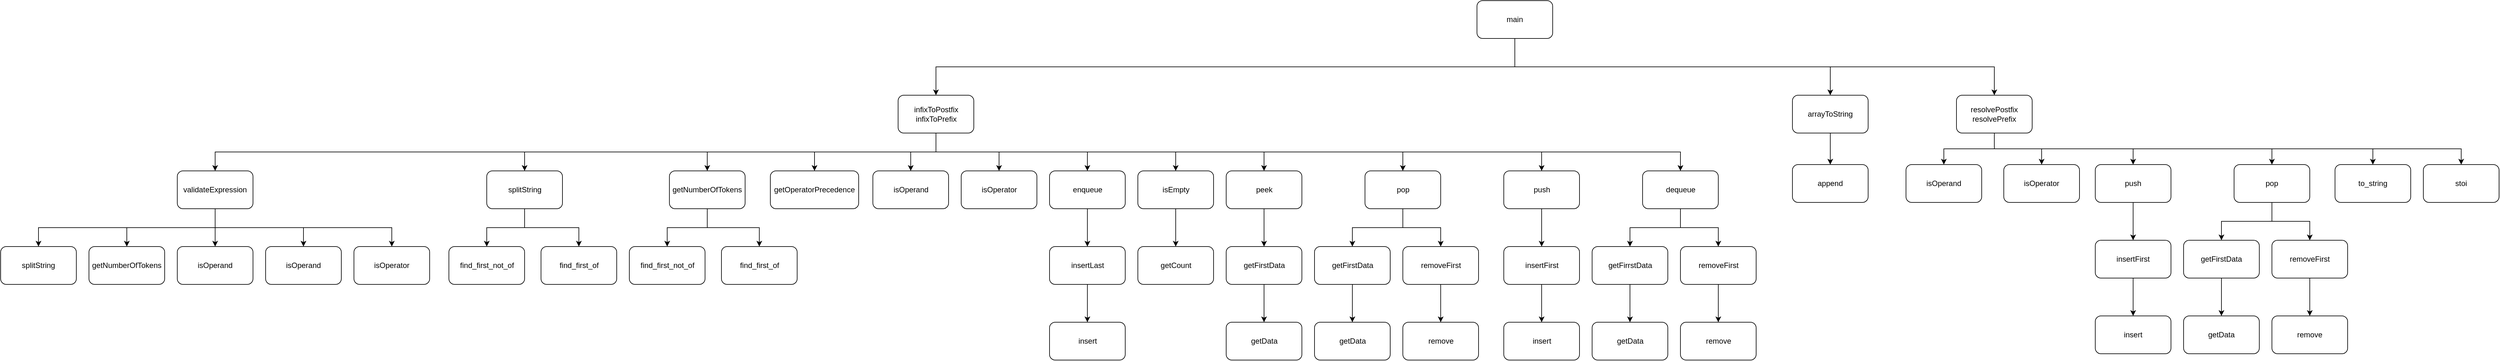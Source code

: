 <mxfile version="10.6.7" type="device"><diagram id="Uwe_ogJom0LJoEkLks7z" name="Page-1"><mxGraphModel dx="4190" dy="984" grid="1" gridSize="20" guides="1" tooltips="1" connect="1" arrows="1" fold="1" page="1" pageScale="1" pageWidth="850" pageHeight="1100" math="0" shadow="0"><root><mxCell id="0"/><mxCell id="1" parent="0"/><mxCell id="RPEk3N6sOdGefW881m7N-21" style="edgeStyle=orthogonalEdgeStyle;rounded=0;orthogonalLoop=1;jettySize=auto;html=1;exitX=0.5;exitY=1;exitDx=0;exitDy=0;entryX=0.5;entryY=0;entryDx=0;entryDy=0;" edge="1" parent="1" source="RPEk3N6sOdGefW881m7N-1" target="RPEk3N6sOdGefW881m7N-3"><mxGeometry relative="1" as="geometry"/></mxCell><mxCell id="RPEk3N6sOdGefW881m7N-132" style="edgeStyle=orthogonalEdgeStyle;rounded=0;orthogonalLoop=1;jettySize=auto;html=1;exitX=0.5;exitY=1;exitDx=0;exitDy=0;entryX=0.5;entryY=0;entryDx=0;entryDy=0;" edge="1" parent="1" source="RPEk3N6sOdGefW881m7N-1" target="RPEk3N6sOdGefW881m7N-129"><mxGeometry relative="1" as="geometry"/></mxCell><mxCell id="RPEk3N6sOdGefW881m7N-134" style="edgeStyle=orthogonalEdgeStyle;rounded=0;orthogonalLoop=1;jettySize=auto;html=1;exitX=0.5;exitY=1;exitDx=0;exitDy=0;entryX=0.5;entryY=0;entryDx=0;entryDy=0;" edge="1" parent="1" source="RPEk3N6sOdGefW881m7N-1" target="RPEk3N6sOdGefW881m7N-133"><mxGeometry relative="1" as="geometry"/></mxCell><mxCell id="RPEk3N6sOdGefW881m7N-1" value="main" style="rounded=1;whiteSpace=wrap;html=1;" vertex="1" parent="1"><mxGeometry x="380" y="120" width="120" height="60" as="geometry"/></mxCell><mxCell id="RPEk3N6sOdGefW881m7N-22" style="edgeStyle=orthogonalEdgeStyle;rounded=0;orthogonalLoop=1;jettySize=auto;html=1;exitX=0.5;exitY=1;exitDx=0;exitDy=0;entryX=0.5;entryY=0;entryDx=0;entryDy=0;" edge="1" parent="1" source="RPEk3N6sOdGefW881m7N-3" target="RPEk3N6sOdGefW881m7N-4"><mxGeometry relative="1" as="geometry"/></mxCell><mxCell id="RPEk3N6sOdGefW881m7N-24" style="edgeStyle=orthogonalEdgeStyle;rounded=0;orthogonalLoop=1;jettySize=auto;html=1;exitX=0.5;exitY=1;exitDx=0;exitDy=0;entryX=0.5;entryY=0;entryDx=0;entryDy=0;" edge="1" parent="1" source="RPEk3N6sOdGefW881m7N-3" target="RPEk3N6sOdGefW881m7N-23"><mxGeometry relative="1" as="geometry"/></mxCell><mxCell id="RPEk3N6sOdGefW881m7N-26" style="edgeStyle=orthogonalEdgeStyle;rounded=0;orthogonalLoop=1;jettySize=auto;html=1;exitX=0.5;exitY=1;exitDx=0;exitDy=0;entryX=0.5;entryY=0;entryDx=0;entryDy=0;" edge="1" parent="1" source="RPEk3N6sOdGefW881m7N-3" target="RPEk3N6sOdGefW881m7N-25"><mxGeometry relative="1" as="geometry"/></mxCell><mxCell id="RPEk3N6sOdGefW881m7N-28" style="edgeStyle=orthogonalEdgeStyle;rounded=0;orthogonalLoop=1;jettySize=auto;html=1;exitX=0.5;exitY=1;exitDx=0;exitDy=0;entryX=0.5;entryY=0;entryDx=0;entryDy=0;" edge="1" parent="1" source="RPEk3N6sOdGefW881m7N-3" target="RPEk3N6sOdGefW881m7N-27"><mxGeometry relative="1" as="geometry"/></mxCell><mxCell id="RPEk3N6sOdGefW881m7N-34" style="edgeStyle=orthogonalEdgeStyle;rounded=0;orthogonalLoop=1;jettySize=auto;html=1;exitX=0.5;exitY=1;exitDx=0;exitDy=0;entryX=0.5;entryY=0;entryDx=0;entryDy=0;" edge="1" parent="1" source="RPEk3N6sOdGefW881m7N-3" target="RPEk3N6sOdGefW881m7N-33"><mxGeometry relative="1" as="geometry"/></mxCell><mxCell id="RPEk3N6sOdGefW881m7N-42" style="edgeStyle=orthogonalEdgeStyle;rounded=0;orthogonalLoop=1;jettySize=auto;html=1;exitX=0.5;exitY=1;exitDx=0;exitDy=0;entryX=0.5;entryY=0;entryDx=0;entryDy=0;" edge="1" parent="1" source="RPEk3N6sOdGefW881m7N-3" target="RPEk3N6sOdGefW881m7N-37"><mxGeometry relative="1" as="geometry"/></mxCell><mxCell id="RPEk3N6sOdGefW881m7N-52" style="edgeStyle=orthogonalEdgeStyle;rounded=0;orthogonalLoop=1;jettySize=auto;html=1;exitX=0.5;exitY=1;exitDx=0;exitDy=0;entryX=0.5;entryY=0;entryDx=0;entryDy=0;" edge="1" parent="1" source="RPEk3N6sOdGefW881m7N-3" target="RPEk3N6sOdGefW881m7N-43"><mxGeometry relative="1" as="geometry"/></mxCell><mxCell id="RPEk3N6sOdGefW881m7N-58" style="edgeStyle=orthogonalEdgeStyle;rounded=0;orthogonalLoop=1;jettySize=auto;html=1;exitX=0.5;exitY=1;exitDx=0;exitDy=0;entryX=0.5;entryY=0;entryDx=0;entryDy=0;" edge="1" parent="1" source="RPEk3N6sOdGefW881m7N-3" target="RPEk3N6sOdGefW881m7N-53"><mxGeometry relative="1" as="geometry"/></mxCell><mxCell id="RPEk3N6sOdGefW881m7N-64" style="edgeStyle=orthogonalEdgeStyle;rounded=0;orthogonalLoop=1;jettySize=auto;html=1;exitX=0.5;exitY=1;exitDx=0;exitDy=0;entryX=0.5;entryY=0;entryDx=0;entryDy=0;" edge="1" parent="1" source="RPEk3N6sOdGefW881m7N-3" target="RPEk3N6sOdGefW881m7N-59"><mxGeometry relative="1" as="geometry"/></mxCell><mxCell id="RPEk3N6sOdGefW881m7N-165" style="edgeStyle=orthogonalEdgeStyle;rounded=0;orthogonalLoop=1;jettySize=auto;html=1;exitX=0.5;exitY=1;exitDx=0;exitDy=0;entryX=0.5;entryY=0;entryDx=0;entryDy=0;" edge="1" parent="1" source="RPEk3N6sOdGefW881m7N-3" target="RPEk3N6sOdGefW881m7N-159"><mxGeometry relative="1" as="geometry"/></mxCell><mxCell id="RPEk3N6sOdGefW881m7N-166" style="edgeStyle=orthogonalEdgeStyle;rounded=0;orthogonalLoop=1;jettySize=auto;html=1;exitX=0.5;exitY=1;exitDx=0;exitDy=0;entryX=0.5;entryY=0;entryDx=0;entryDy=0;" edge="1" parent="1" source="RPEk3N6sOdGefW881m7N-3" target="RPEk3N6sOdGefW881m7N-160"><mxGeometry relative="1" as="geometry"/></mxCell><mxCell id="RPEk3N6sOdGefW881m7N-172" style="edgeStyle=orthogonalEdgeStyle;rounded=0;orthogonalLoop=1;jettySize=auto;html=1;exitX=0.5;exitY=1;exitDx=0;exitDy=0;entryX=0.5;entryY=0;entryDx=0;entryDy=0;" edge="1" parent="1" source="RPEk3N6sOdGefW881m7N-3" target="RPEk3N6sOdGefW881m7N-171"><mxGeometry relative="1" as="geometry"/></mxCell><mxCell id="RPEk3N6sOdGefW881m7N-3" value="infixToPostfix&lt;br&gt;infixToPrefix&lt;br&gt;" style="rounded=1;whiteSpace=wrap;html=1;" vertex="1" parent="1"><mxGeometry x="-537.5" y="270" width="120" height="60" as="geometry"/></mxCell><mxCell id="RPEk3N6sOdGefW881m7N-11" style="edgeStyle=orthogonalEdgeStyle;rounded=0;orthogonalLoop=1;jettySize=auto;html=1;exitX=0.5;exitY=1;exitDx=0;exitDy=0;entryX=0.5;entryY=0;entryDx=0;entryDy=0;" edge="1" parent="1" source="RPEk3N6sOdGefW881m7N-4" target="RPEk3N6sOdGefW881m7N-6"><mxGeometry relative="1" as="geometry"/></mxCell><mxCell id="RPEk3N6sOdGefW881m7N-12" style="edgeStyle=orthogonalEdgeStyle;rounded=0;orthogonalLoop=1;jettySize=auto;html=1;exitX=0.5;exitY=1;exitDx=0;exitDy=0;entryX=0.5;entryY=0;entryDx=0;entryDy=0;" edge="1" parent="1" source="RPEk3N6sOdGefW881m7N-4" target="RPEk3N6sOdGefW881m7N-7"><mxGeometry relative="1" as="geometry"/></mxCell><mxCell id="RPEk3N6sOdGefW881m7N-14" style="edgeStyle=orthogonalEdgeStyle;rounded=0;orthogonalLoop=1;jettySize=auto;html=1;exitX=0.5;exitY=1;exitDx=0;exitDy=0;entryX=0.5;entryY=0;entryDx=0;entryDy=0;" edge="1" parent="1" source="RPEk3N6sOdGefW881m7N-4" target="RPEk3N6sOdGefW881m7N-13"><mxGeometry relative="1" as="geometry"/></mxCell><mxCell id="RPEk3N6sOdGefW881m7N-16" style="edgeStyle=orthogonalEdgeStyle;rounded=0;orthogonalLoop=1;jettySize=auto;html=1;exitX=0.5;exitY=1;exitDx=0;exitDy=0;entryX=0.5;entryY=0;entryDx=0;entryDy=0;" edge="1" parent="1" source="RPEk3N6sOdGefW881m7N-4" target="RPEk3N6sOdGefW881m7N-15"><mxGeometry relative="1" as="geometry"/></mxCell><mxCell id="RPEk3N6sOdGefW881m7N-19" style="edgeStyle=orthogonalEdgeStyle;rounded=0;orthogonalLoop=1;jettySize=auto;html=1;exitX=0.5;exitY=1;exitDx=0;exitDy=0;entryX=0.5;entryY=0;entryDx=0;entryDy=0;" edge="1" parent="1" source="RPEk3N6sOdGefW881m7N-4" target="RPEk3N6sOdGefW881m7N-18"><mxGeometry relative="1" as="geometry"/></mxCell><mxCell id="RPEk3N6sOdGefW881m7N-4" value="validateExpression" style="rounded=1;whiteSpace=wrap;html=1;" vertex="1" parent="1"><mxGeometry x="-1680" y="390" width="120" height="60" as="geometry"/></mxCell><mxCell id="RPEk3N6sOdGefW881m7N-6" value="splitString" style="rounded=1;whiteSpace=wrap;html=1;" vertex="1" parent="1"><mxGeometry x="-1960" y="510" width="120" height="60" as="geometry"/></mxCell><mxCell id="RPEk3N6sOdGefW881m7N-7" value="getNumberOfTokens" style="rounded=1;whiteSpace=wrap;html=1;" vertex="1" parent="1"><mxGeometry x="-1820" y="510" width="120" height="60" as="geometry"/></mxCell><mxCell id="RPEk3N6sOdGefW881m7N-13" value="isOperand" style="rounded=1;whiteSpace=wrap;html=1;" vertex="1" parent="1"><mxGeometry x="-1680" y="510" width="120" height="60" as="geometry"/></mxCell><mxCell id="RPEk3N6sOdGefW881m7N-15" value="isOperator" style="rounded=1;whiteSpace=wrap;html=1;" vertex="1" parent="1"><mxGeometry x="-1400" y="510" width="120" height="60" as="geometry"/></mxCell><mxCell id="RPEk3N6sOdGefW881m7N-18" value="isOperand" style="rounded=1;whiteSpace=wrap;html=1;" vertex="1" parent="1"><mxGeometry x="-1540" y="510" width="120" height="60" as="geometry"/></mxCell><mxCell id="RPEk3N6sOdGefW881m7N-23" value="isOperand" style="rounded=1;whiteSpace=wrap;html=1;" vertex="1" parent="1"><mxGeometry x="-577.5" y="390" width="120" height="60" as="geometry"/></mxCell><mxCell id="RPEk3N6sOdGefW881m7N-25" value="isOperator" style="rounded=1;whiteSpace=wrap;html=1;" vertex="1" parent="1"><mxGeometry x="-437.5" y="390" width="120" height="60" as="geometry"/></mxCell><mxCell id="RPEk3N6sOdGefW881m7N-30" style="edgeStyle=orthogonalEdgeStyle;rounded=0;orthogonalLoop=1;jettySize=auto;html=1;exitX=0.5;exitY=1;exitDx=0;exitDy=0;entryX=0.5;entryY=0;entryDx=0;entryDy=0;" edge="1" parent="1" source="RPEk3N6sOdGefW881m7N-27" target="RPEk3N6sOdGefW881m7N-29"><mxGeometry relative="1" as="geometry"/></mxCell><mxCell id="RPEk3N6sOdGefW881m7N-27" value="enqueue" style="rounded=1;whiteSpace=wrap;html=1;" vertex="1" parent="1"><mxGeometry x="-297.5" y="390" width="120" height="60" as="geometry"/></mxCell><mxCell id="RPEk3N6sOdGefW881m7N-32" style="edgeStyle=orthogonalEdgeStyle;rounded=0;orthogonalLoop=1;jettySize=auto;html=1;exitX=0.5;exitY=1;exitDx=0;exitDy=0;entryX=0.5;entryY=0;entryDx=0;entryDy=0;" edge="1" parent="1" source="RPEk3N6sOdGefW881m7N-29" target="RPEk3N6sOdGefW881m7N-31"><mxGeometry relative="1" as="geometry"/></mxCell><mxCell id="RPEk3N6sOdGefW881m7N-29" value="insertLast" style="rounded=1;whiteSpace=wrap;html=1;" vertex="1" parent="1"><mxGeometry x="-297.5" y="510" width="120" height="60" as="geometry"/></mxCell><mxCell id="RPEk3N6sOdGefW881m7N-31" value="insert" style="rounded=1;whiteSpace=wrap;html=1;" vertex="1" parent="1"><mxGeometry x="-297.5" y="630" width="120" height="60" as="geometry"/></mxCell><mxCell id="RPEk3N6sOdGefW881m7N-36" style="edgeStyle=orthogonalEdgeStyle;rounded=0;orthogonalLoop=1;jettySize=auto;html=1;exitX=0.5;exitY=1;exitDx=0;exitDy=0;entryX=0.5;entryY=0;entryDx=0;entryDy=0;" edge="1" parent="1" source="RPEk3N6sOdGefW881m7N-33" target="RPEk3N6sOdGefW881m7N-35"><mxGeometry relative="1" as="geometry"/></mxCell><mxCell id="RPEk3N6sOdGefW881m7N-33" value="isEmpty" style="rounded=1;whiteSpace=wrap;html=1;" vertex="1" parent="1"><mxGeometry x="-157.5" y="390" width="120" height="60" as="geometry"/></mxCell><mxCell id="RPEk3N6sOdGefW881m7N-35" value="getCount" style="rounded=1;whiteSpace=wrap;html=1;" vertex="1" parent="1"><mxGeometry x="-157.5" y="510" width="120" height="60" as="geometry"/></mxCell><mxCell id="RPEk3N6sOdGefW881m7N-40" style="edgeStyle=orthogonalEdgeStyle;rounded=0;orthogonalLoop=1;jettySize=auto;html=1;exitX=0.5;exitY=1;exitDx=0;exitDy=0;entryX=0.5;entryY=0;entryDx=0;entryDy=0;" edge="1" parent="1" source="RPEk3N6sOdGefW881m7N-37" target="RPEk3N6sOdGefW881m7N-38"><mxGeometry relative="1" as="geometry"/></mxCell><mxCell id="RPEk3N6sOdGefW881m7N-37" value="peek" style="rounded=1;whiteSpace=wrap;html=1;" vertex="1" parent="1"><mxGeometry x="-17.5" y="390" width="120" height="60" as="geometry"/></mxCell><mxCell id="RPEk3N6sOdGefW881m7N-41" style="edgeStyle=orthogonalEdgeStyle;rounded=0;orthogonalLoop=1;jettySize=auto;html=1;exitX=0.5;exitY=1;exitDx=0;exitDy=0;entryX=0.5;entryY=0;entryDx=0;entryDy=0;" edge="1" parent="1" source="RPEk3N6sOdGefW881m7N-38" target="RPEk3N6sOdGefW881m7N-39"><mxGeometry relative="1" as="geometry"/></mxCell><mxCell id="RPEk3N6sOdGefW881m7N-38" value="getFirstData" style="rounded=1;whiteSpace=wrap;html=1;" vertex="1" parent="1"><mxGeometry x="-17.5" y="510" width="120" height="60" as="geometry"/></mxCell><mxCell id="RPEk3N6sOdGefW881m7N-39" value="getData" style="rounded=1;whiteSpace=wrap;html=1;" vertex="1" parent="1"><mxGeometry x="-17.5" y="630" width="120" height="60" as="geometry"/></mxCell><mxCell id="RPEk3N6sOdGefW881m7N-47" style="edgeStyle=orthogonalEdgeStyle;rounded=0;orthogonalLoop=1;jettySize=auto;html=1;exitX=0.5;exitY=1;exitDx=0;exitDy=0;entryX=0.5;entryY=0;entryDx=0;entryDy=0;" edge="1" parent="1" source="RPEk3N6sOdGefW881m7N-43" target="RPEk3N6sOdGefW881m7N-45"><mxGeometry relative="1" as="geometry"/></mxCell><mxCell id="RPEk3N6sOdGefW881m7N-51" style="edgeStyle=orthogonalEdgeStyle;rounded=0;orthogonalLoop=1;jettySize=auto;html=1;exitX=0.5;exitY=1;exitDx=0;exitDy=0;entryX=0.5;entryY=0;entryDx=0;entryDy=0;" edge="1" parent="1" source="RPEk3N6sOdGefW881m7N-43" target="RPEk3N6sOdGefW881m7N-48"><mxGeometry relative="1" as="geometry"/></mxCell><mxCell id="RPEk3N6sOdGefW881m7N-43" value="pop" style="rounded=1;whiteSpace=wrap;html=1;" vertex="1" parent="1"><mxGeometry x="202.5" y="390" width="120" height="60" as="geometry"/></mxCell><mxCell id="RPEk3N6sOdGefW881m7N-44" style="edgeStyle=orthogonalEdgeStyle;rounded=0;orthogonalLoop=1;jettySize=auto;html=1;exitX=0.5;exitY=1;exitDx=0;exitDy=0;entryX=0.5;entryY=0;entryDx=0;entryDy=0;" edge="1" parent="1" source="RPEk3N6sOdGefW881m7N-45" target="RPEk3N6sOdGefW881m7N-46"><mxGeometry relative="1" as="geometry"/></mxCell><mxCell id="RPEk3N6sOdGefW881m7N-45" value="getFirstData" style="rounded=1;whiteSpace=wrap;html=1;" vertex="1" parent="1"><mxGeometry x="122.5" y="510" width="120" height="60" as="geometry"/></mxCell><mxCell id="RPEk3N6sOdGefW881m7N-46" value="getData" style="rounded=1;whiteSpace=wrap;html=1;" vertex="1" parent="1"><mxGeometry x="122.5" y="630" width="120" height="60" as="geometry"/></mxCell><mxCell id="RPEk3N6sOdGefW881m7N-50" style="edgeStyle=orthogonalEdgeStyle;rounded=0;orthogonalLoop=1;jettySize=auto;html=1;exitX=0.5;exitY=1;exitDx=0;exitDy=0;entryX=0.5;entryY=0;entryDx=0;entryDy=0;" edge="1" parent="1" source="RPEk3N6sOdGefW881m7N-48" target="RPEk3N6sOdGefW881m7N-49"><mxGeometry relative="1" as="geometry"/></mxCell><mxCell id="RPEk3N6sOdGefW881m7N-48" value="removeFirst" style="rounded=1;whiteSpace=wrap;html=1;" vertex="1" parent="1"><mxGeometry x="262.5" y="510" width="120" height="60" as="geometry"/></mxCell><mxCell id="RPEk3N6sOdGefW881m7N-49" value="remove" style="rounded=1;whiteSpace=wrap;html=1;" vertex="1" parent="1"><mxGeometry x="262.5" y="630" width="120" height="60" as="geometry"/></mxCell><mxCell id="RPEk3N6sOdGefW881m7N-56" style="edgeStyle=orthogonalEdgeStyle;rounded=0;orthogonalLoop=1;jettySize=auto;html=1;exitX=0.5;exitY=1;exitDx=0;exitDy=0;entryX=0.5;entryY=0;entryDx=0;entryDy=0;" edge="1" parent="1" source="RPEk3N6sOdGefW881m7N-53" target="RPEk3N6sOdGefW881m7N-54"><mxGeometry relative="1" as="geometry"/></mxCell><mxCell id="RPEk3N6sOdGefW881m7N-53" value="push" style="rounded=1;whiteSpace=wrap;html=1;" vertex="1" parent="1"><mxGeometry x="422.5" y="390" width="120" height="60" as="geometry"/></mxCell><mxCell id="RPEk3N6sOdGefW881m7N-57" style="edgeStyle=orthogonalEdgeStyle;rounded=0;orthogonalLoop=1;jettySize=auto;html=1;exitX=0.5;exitY=1;exitDx=0;exitDy=0;entryX=0.5;entryY=0;entryDx=0;entryDy=0;" edge="1" parent="1" source="RPEk3N6sOdGefW881m7N-54" target="RPEk3N6sOdGefW881m7N-55"><mxGeometry relative="1" as="geometry"/></mxCell><mxCell id="RPEk3N6sOdGefW881m7N-54" value="insertFirst" style="rounded=1;whiteSpace=wrap;html=1;" vertex="1" parent="1"><mxGeometry x="422.5" y="510" width="120" height="60" as="geometry"/></mxCell><mxCell id="RPEk3N6sOdGefW881m7N-55" value="insert" style="rounded=1;whiteSpace=wrap;html=1;" vertex="1" parent="1"><mxGeometry x="422.5" y="630" width="120" height="60" as="geometry"/></mxCell><mxCell id="RPEk3N6sOdGefW881m7N-62" style="edgeStyle=orthogonalEdgeStyle;rounded=0;orthogonalLoop=1;jettySize=auto;html=1;exitX=0.5;exitY=1;exitDx=0;exitDy=0;entryX=0.5;entryY=0;entryDx=0;entryDy=0;" edge="1" parent="1" source="RPEk3N6sOdGefW881m7N-59" target="RPEk3N6sOdGefW881m7N-60"><mxGeometry relative="1" as="geometry"/></mxCell><mxCell id="RPEk3N6sOdGefW881m7N-68" style="edgeStyle=orthogonalEdgeStyle;rounded=0;orthogonalLoop=1;jettySize=auto;html=1;exitX=0.5;exitY=1;exitDx=0;exitDy=0;entryX=0.5;entryY=0;entryDx=0;entryDy=0;" edge="1" parent="1" source="RPEk3N6sOdGefW881m7N-59" target="RPEk3N6sOdGefW881m7N-65"><mxGeometry relative="1" as="geometry"/></mxCell><mxCell id="RPEk3N6sOdGefW881m7N-59" value="dequeue" style="rounded=1;whiteSpace=wrap;html=1;" vertex="1" parent="1"><mxGeometry x="642.5" y="390" width="120" height="60" as="geometry"/></mxCell><mxCell id="RPEk3N6sOdGefW881m7N-63" style="edgeStyle=orthogonalEdgeStyle;rounded=0;orthogonalLoop=1;jettySize=auto;html=1;exitX=0.5;exitY=1;exitDx=0;exitDy=0;entryX=0.5;entryY=0;entryDx=0;entryDy=0;" edge="1" parent="1" source="RPEk3N6sOdGefW881m7N-60" target="RPEk3N6sOdGefW881m7N-61"><mxGeometry relative="1" as="geometry"/></mxCell><mxCell id="RPEk3N6sOdGefW881m7N-60" value="getFirrstData" style="rounded=1;whiteSpace=wrap;html=1;" vertex="1" parent="1"><mxGeometry x="562.5" y="510" width="120" height="60" as="geometry"/></mxCell><mxCell id="RPEk3N6sOdGefW881m7N-61" value="getData" style="rounded=1;whiteSpace=wrap;html=1;" vertex="1" parent="1"><mxGeometry x="562.5" y="630" width="120" height="60" as="geometry"/></mxCell><mxCell id="RPEk3N6sOdGefW881m7N-67" style="edgeStyle=orthogonalEdgeStyle;rounded=0;orthogonalLoop=1;jettySize=auto;html=1;exitX=0.5;exitY=1;exitDx=0;exitDy=0;entryX=0.5;entryY=0;entryDx=0;entryDy=0;" edge="1" parent="1" source="RPEk3N6sOdGefW881m7N-65" target="RPEk3N6sOdGefW881m7N-66"><mxGeometry relative="1" as="geometry"/></mxCell><mxCell id="RPEk3N6sOdGefW881m7N-65" value="removeFirst" style="rounded=1;whiteSpace=wrap;html=1;" vertex="1" parent="1"><mxGeometry x="702.5" y="510" width="120" height="60" as="geometry"/></mxCell><mxCell id="RPEk3N6sOdGefW881m7N-66" value="remove" style="rounded=1;whiteSpace=wrap;html=1;" vertex="1" parent="1"><mxGeometry x="702.5" y="630" width="120" height="60" as="geometry"/></mxCell><mxCell id="RPEk3N6sOdGefW881m7N-131" style="edgeStyle=orthogonalEdgeStyle;rounded=0;orthogonalLoop=1;jettySize=auto;html=1;exitX=0.5;exitY=1;exitDx=0;exitDy=0;entryX=0.5;entryY=0;entryDx=0;entryDy=0;" edge="1" parent="1" source="RPEk3N6sOdGefW881m7N-129" target="RPEk3N6sOdGefW881m7N-130"><mxGeometry relative="1" as="geometry"/></mxCell><mxCell id="RPEk3N6sOdGefW881m7N-129" value="arrayToString" style="rounded=1;whiteSpace=wrap;html=1;" vertex="1" parent="1"><mxGeometry x="880" y="270" width="120" height="60" as="geometry"/></mxCell><mxCell id="RPEk3N6sOdGefW881m7N-130" value="append" style="rounded=1;whiteSpace=wrap;html=1;" vertex="1" parent="1"><mxGeometry x="880" y="380" width="120" height="60" as="geometry"/></mxCell><mxCell id="RPEk3N6sOdGefW881m7N-137" style="edgeStyle=orthogonalEdgeStyle;rounded=0;orthogonalLoop=1;jettySize=auto;html=1;exitX=0.5;exitY=1;exitDx=0;exitDy=0;entryX=0.5;entryY=0;entryDx=0;entryDy=0;" edge="1" parent="1" source="RPEk3N6sOdGefW881m7N-133" target="RPEk3N6sOdGefW881m7N-135"><mxGeometry relative="1" as="geometry"/></mxCell><mxCell id="RPEk3N6sOdGefW881m7N-138" style="edgeStyle=orthogonalEdgeStyle;rounded=0;orthogonalLoop=1;jettySize=auto;html=1;exitX=0.5;exitY=1;exitDx=0;exitDy=0;entryX=0.5;entryY=0;entryDx=0;entryDy=0;" edge="1" parent="1" source="RPEk3N6sOdGefW881m7N-133" target="RPEk3N6sOdGefW881m7N-136"><mxGeometry relative="1" as="geometry"/></mxCell><mxCell id="RPEk3N6sOdGefW881m7N-148" style="edgeStyle=orthogonalEdgeStyle;rounded=0;orthogonalLoop=1;jettySize=auto;html=1;exitX=0.5;exitY=1;exitDx=0;exitDy=0;entryX=0.5;entryY=0;entryDx=0;entryDy=0;" edge="1" parent="1" source="RPEk3N6sOdGefW881m7N-133" target="RPEk3N6sOdGefW881m7N-141"><mxGeometry relative="1" as="geometry"/></mxCell><mxCell id="RPEk3N6sOdGefW881m7N-154" style="edgeStyle=orthogonalEdgeStyle;rounded=0;orthogonalLoop=1;jettySize=auto;html=1;exitX=0.5;exitY=1;exitDx=0;exitDy=0;entryX=0.5;entryY=0;entryDx=0;entryDy=0;" edge="1" parent="1" source="RPEk3N6sOdGefW881m7N-133" target="RPEk3N6sOdGefW881m7N-150"><mxGeometry relative="1" as="geometry"/></mxCell><mxCell id="RPEk3N6sOdGefW881m7N-156" style="edgeStyle=orthogonalEdgeStyle;rounded=0;orthogonalLoop=1;jettySize=auto;html=1;exitX=0.5;exitY=1;exitDx=0;exitDy=0;entryX=0.5;entryY=0;entryDx=0;entryDy=0;" edge="1" parent="1" source="RPEk3N6sOdGefW881m7N-133" target="RPEk3N6sOdGefW881m7N-155"><mxGeometry relative="1" as="geometry"/></mxCell><mxCell id="RPEk3N6sOdGefW881m7N-158" style="edgeStyle=orthogonalEdgeStyle;rounded=0;orthogonalLoop=1;jettySize=auto;html=1;exitX=0.5;exitY=1;exitDx=0;exitDy=0;entryX=0.5;entryY=0;entryDx=0;entryDy=0;" edge="1" parent="1" source="RPEk3N6sOdGefW881m7N-133" target="RPEk3N6sOdGefW881m7N-157"><mxGeometry relative="1" as="geometry"/></mxCell><mxCell id="RPEk3N6sOdGefW881m7N-133" value="resolvePostfix&lt;br&gt;resolvePrefix&lt;br&gt;" style="rounded=1;whiteSpace=wrap;html=1;" vertex="1" parent="1"><mxGeometry x="1140" y="270" width="120" height="60" as="geometry"/></mxCell><mxCell id="RPEk3N6sOdGefW881m7N-135" value="isOperand" style="rounded=1;whiteSpace=wrap;html=1;" vertex="1" parent="1"><mxGeometry x="1060" y="380" width="120" height="60" as="geometry"/></mxCell><mxCell id="RPEk3N6sOdGefW881m7N-136" value="isOperator" style="rounded=1;whiteSpace=wrap;html=1;" vertex="1" parent="1"><mxGeometry x="1215" y="380" width="120" height="60" as="geometry"/></mxCell><mxCell id="RPEk3N6sOdGefW881m7N-139" style="edgeStyle=orthogonalEdgeStyle;rounded=0;orthogonalLoop=1;jettySize=auto;html=1;exitX=0.5;exitY=1;exitDx=0;exitDy=0;entryX=0.5;entryY=0;entryDx=0;entryDy=0;" edge="1" parent="1" source="RPEk3N6sOdGefW881m7N-141" target="RPEk3N6sOdGefW881m7N-143"><mxGeometry relative="1" as="geometry"/></mxCell><mxCell id="RPEk3N6sOdGefW881m7N-140" style="edgeStyle=orthogonalEdgeStyle;rounded=0;orthogonalLoop=1;jettySize=auto;html=1;exitX=0.5;exitY=1;exitDx=0;exitDy=0;entryX=0.5;entryY=0;entryDx=0;entryDy=0;" edge="1" parent="1" source="RPEk3N6sOdGefW881m7N-141" target="RPEk3N6sOdGefW881m7N-146"><mxGeometry relative="1" as="geometry"/></mxCell><mxCell id="RPEk3N6sOdGefW881m7N-141" value="pop" style="rounded=1;whiteSpace=wrap;html=1;" vertex="1" parent="1"><mxGeometry x="1580" y="380" width="120" height="60" as="geometry"/></mxCell><mxCell id="RPEk3N6sOdGefW881m7N-142" style="edgeStyle=orthogonalEdgeStyle;rounded=0;orthogonalLoop=1;jettySize=auto;html=1;exitX=0.5;exitY=1;exitDx=0;exitDy=0;entryX=0.5;entryY=0;entryDx=0;entryDy=0;" edge="1" parent="1" source="RPEk3N6sOdGefW881m7N-143" target="RPEk3N6sOdGefW881m7N-144"><mxGeometry relative="1" as="geometry"/></mxCell><mxCell id="RPEk3N6sOdGefW881m7N-143" value="getFirstData" style="rounded=1;whiteSpace=wrap;html=1;" vertex="1" parent="1"><mxGeometry x="1500" y="500" width="120" height="60" as="geometry"/></mxCell><mxCell id="RPEk3N6sOdGefW881m7N-144" value="getData" style="rounded=1;whiteSpace=wrap;html=1;" vertex="1" parent="1"><mxGeometry x="1500" y="620" width="120" height="60" as="geometry"/></mxCell><mxCell id="RPEk3N6sOdGefW881m7N-145" style="edgeStyle=orthogonalEdgeStyle;rounded=0;orthogonalLoop=1;jettySize=auto;html=1;exitX=0.5;exitY=1;exitDx=0;exitDy=0;entryX=0.5;entryY=0;entryDx=0;entryDy=0;" edge="1" parent="1" source="RPEk3N6sOdGefW881m7N-146" target="RPEk3N6sOdGefW881m7N-147"><mxGeometry relative="1" as="geometry"/></mxCell><mxCell id="RPEk3N6sOdGefW881m7N-146" value="removeFirst" style="rounded=1;whiteSpace=wrap;html=1;" vertex="1" parent="1"><mxGeometry x="1640" y="500" width="120" height="60" as="geometry"/></mxCell><mxCell id="RPEk3N6sOdGefW881m7N-147" value="remove" style="rounded=1;whiteSpace=wrap;html=1;" vertex="1" parent="1"><mxGeometry x="1640" y="620" width="120" height="60" as="geometry"/></mxCell><mxCell id="RPEk3N6sOdGefW881m7N-149" style="edgeStyle=orthogonalEdgeStyle;rounded=0;orthogonalLoop=1;jettySize=auto;html=1;exitX=0.5;exitY=1;exitDx=0;exitDy=0;entryX=0.5;entryY=0;entryDx=0;entryDy=0;" edge="1" parent="1" source="RPEk3N6sOdGefW881m7N-150" target="RPEk3N6sOdGefW881m7N-152"><mxGeometry relative="1" as="geometry"/></mxCell><mxCell id="RPEk3N6sOdGefW881m7N-150" value="push" style="rounded=1;whiteSpace=wrap;html=1;" vertex="1" parent="1"><mxGeometry x="1360" y="380" width="120" height="60" as="geometry"/></mxCell><mxCell id="RPEk3N6sOdGefW881m7N-151" style="edgeStyle=orthogonalEdgeStyle;rounded=0;orthogonalLoop=1;jettySize=auto;html=1;exitX=0.5;exitY=1;exitDx=0;exitDy=0;entryX=0.5;entryY=0;entryDx=0;entryDy=0;" edge="1" parent="1" source="RPEk3N6sOdGefW881m7N-152" target="RPEk3N6sOdGefW881m7N-153"><mxGeometry relative="1" as="geometry"/></mxCell><mxCell id="RPEk3N6sOdGefW881m7N-152" value="insertFirst" style="rounded=1;whiteSpace=wrap;html=1;" vertex="1" parent="1"><mxGeometry x="1360" y="500" width="120" height="60" as="geometry"/></mxCell><mxCell id="RPEk3N6sOdGefW881m7N-153" value="insert" style="rounded=1;whiteSpace=wrap;html=1;" vertex="1" parent="1"><mxGeometry x="1360" y="620" width="120" height="60" as="geometry"/></mxCell><mxCell id="RPEk3N6sOdGefW881m7N-155" value="to_string" style="rounded=1;whiteSpace=wrap;html=1;" vertex="1" parent="1"><mxGeometry x="1740" y="380" width="120" height="60" as="geometry"/></mxCell><mxCell id="RPEk3N6sOdGefW881m7N-157" value="stoi" style="rounded=1;whiteSpace=wrap;html=1;" vertex="1" parent="1"><mxGeometry x="1880" y="380" width="120" height="60" as="geometry"/></mxCell><mxCell id="RPEk3N6sOdGefW881m7N-163" style="edgeStyle=orthogonalEdgeStyle;rounded=0;orthogonalLoop=1;jettySize=auto;html=1;exitX=0.5;exitY=1;exitDx=0;exitDy=0;entryX=0.5;entryY=0;entryDx=0;entryDy=0;" edge="1" parent="1" source="RPEk3N6sOdGefW881m7N-159" target="RPEk3N6sOdGefW881m7N-161"><mxGeometry relative="1" as="geometry"/></mxCell><mxCell id="RPEk3N6sOdGefW881m7N-164" style="edgeStyle=orthogonalEdgeStyle;rounded=0;orthogonalLoop=1;jettySize=auto;html=1;exitX=0.5;exitY=1;exitDx=0;exitDy=0;entryX=0.5;entryY=0;entryDx=0;entryDy=0;" edge="1" parent="1" source="RPEk3N6sOdGefW881m7N-159" target="RPEk3N6sOdGefW881m7N-162"><mxGeometry relative="1" as="geometry"/></mxCell><mxCell id="RPEk3N6sOdGefW881m7N-159" value="splitString" style="rounded=1;whiteSpace=wrap;html=1;" vertex="1" parent="1"><mxGeometry x="-1189.5" y="390" width="120" height="60" as="geometry"/></mxCell><mxCell id="RPEk3N6sOdGefW881m7N-169" style="edgeStyle=orthogonalEdgeStyle;rounded=0;orthogonalLoop=1;jettySize=auto;html=1;exitX=0.5;exitY=1;exitDx=0;exitDy=0;entryX=0.5;entryY=0;entryDx=0;entryDy=0;" edge="1" parent="1" source="RPEk3N6sOdGefW881m7N-160" target="RPEk3N6sOdGefW881m7N-167"><mxGeometry relative="1" as="geometry"/></mxCell><mxCell id="RPEk3N6sOdGefW881m7N-170" style="edgeStyle=orthogonalEdgeStyle;rounded=0;orthogonalLoop=1;jettySize=auto;html=1;exitX=0.5;exitY=1;exitDx=0;exitDy=0;entryX=0.5;entryY=0;entryDx=0;entryDy=0;" edge="1" parent="1" source="RPEk3N6sOdGefW881m7N-160" target="RPEk3N6sOdGefW881m7N-168"><mxGeometry relative="1" as="geometry"/></mxCell><mxCell id="RPEk3N6sOdGefW881m7N-160" value="getNumberOfTokens" style="rounded=1;whiteSpace=wrap;html=1;" vertex="1" parent="1"><mxGeometry x="-900" y="390" width="120" height="60" as="geometry"/></mxCell><mxCell id="RPEk3N6sOdGefW881m7N-161" value="find_first_not_of" style="rounded=1;whiteSpace=wrap;html=1;" vertex="1" parent="1"><mxGeometry x="-1249.5" y="510" width="120" height="60" as="geometry"/></mxCell><mxCell id="RPEk3N6sOdGefW881m7N-162" value="find_first_of" style="rounded=1;whiteSpace=wrap;html=1;" vertex="1" parent="1"><mxGeometry x="-1103.5" y="510" width="120" height="60" as="geometry"/></mxCell><mxCell id="RPEk3N6sOdGefW881m7N-167" value="find_first_not_of" style="rounded=1;whiteSpace=wrap;html=1;" vertex="1" parent="1"><mxGeometry x="-963.5" y="510" width="120" height="60" as="geometry"/></mxCell><mxCell id="RPEk3N6sOdGefW881m7N-168" value="find_first_of" style="rounded=1;whiteSpace=wrap;html=1;" vertex="1" parent="1"><mxGeometry x="-817.5" y="510" width="120" height="60" as="geometry"/></mxCell><mxCell id="RPEk3N6sOdGefW881m7N-171" value="getOperatorPrecedence" style="rounded=1;whiteSpace=wrap;html=1;" vertex="1" parent="1"><mxGeometry x="-740" y="390" width="140" height="60" as="geometry"/></mxCell></root></mxGraphModel></diagram></mxfile>
